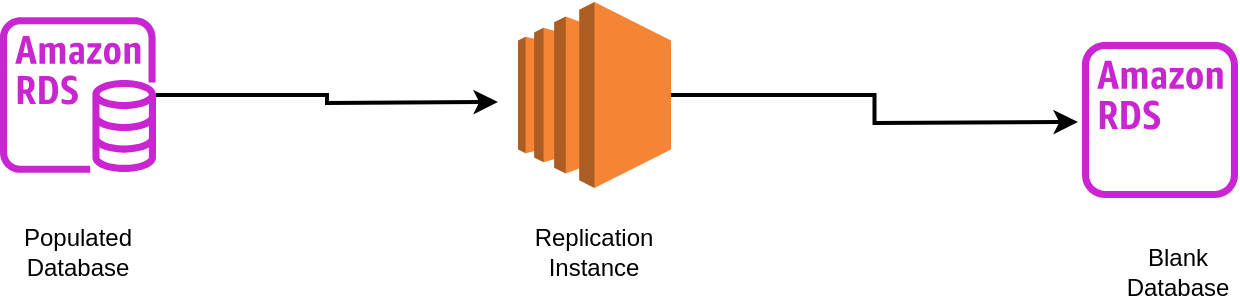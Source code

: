 <mxfile version="24.7.7">
  <diagram name="Page-1" id="TWcZuTS4wyds3eg90x-w">
    <mxGraphModel dx="907" dy="563" grid="1" gridSize="10" guides="1" tooltips="1" connect="1" arrows="1" fold="1" page="1" pageScale="1" pageWidth="850" pageHeight="1100" math="0" shadow="0">
      <root>
        <mxCell id="0" />
        <mxCell id="1" parent="0" />
        <mxCell id="Wj1ZR2QAlu0UvhN4bANK-7" style="edgeStyle=orthogonalEdgeStyle;rounded=0;orthogonalLoop=1;jettySize=auto;html=1;strokeWidth=2;" edge="1" parent="1" source="C-j20lTLKFhbkx0jmlqz-3">
          <mxGeometry relative="1" as="geometry">
            <mxPoint x="670" y="250" as="targetPoint" />
          </mxGeometry>
        </mxCell>
        <mxCell id="C-j20lTLKFhbkx0jmlqz-3" value="" style="outlineConnect=0;dashed=0;verticalLabelPosition=bottom;verticalAlign=top;align=center;html=1;shape=mxgraph.aws3.ec2;fillColor=#F58534;gradientColor=none;" parent="1" vertex="1">
          <mxGeometry x="390" y="190" width="76.5" height="93" as="geometry" />
        </mxCell>
        <mxCell id="Wj1ZR2QAlu0UvhN4bANK-1" value="Replication Instance" style="text;html=1;align=center;verticalAlign=middle;whiteSpace=wrap;rounded=0;" vertex="1" parent="1">
          <mxGeometry x="398.25" y="300" width="60" height="30" as="geometry" />
        </mxCell>
        <mxCell id="Wj1ZR2QAlu0UvhN4bANK-2" value="Populated Database" style="text;html=1;align=center;verticalAlign=middle;whiteSpace=wrap;rounded=0;" vertex="1" parent="1">
          <mxGeometry x="140" y="300" width="60" height="30" as="geometry" />
        </mxCell>
        <mxCell id="Wj1ZR2QAlu0UvhN4bANK-3" value="Blank Database" style="text;html=1;align=center;verticalAlign=middle;whiteSpace=wrap;rounded=0;" vertex="1" parent="1">
          <mxGeometry x="690" y="310" width="60" height="30" as="geometry" />
        </mxCell>
        <mxCell id="Wj1ZR2QAlu0UvhN4bANK-6" style="edgeStyle=orthogonalEdgeStyle;rounded=0;orthogonalLoop=1;jettySize=auto;html=1;strokeWidth=2;" edge="1" parent="1" source="Wj1ZR2QAlu0UvhN4bANK-4">
          <mxGeometry relative="1" as="geometry">
            <mxPoint x="380" y="240" as="targetPoint" />
          </mxGeometry>
        </mxCell>
        <mxCell id="Wj1ZR2QAlu0UvhN4bANK-4" value="" style="sketch=0;outlineConnect=0;fontColor=#232F3E;gradientColor=none;fillColor=#C925D1;strokeColor=none;dashed=0;verticalLabelPosition=bottom;verticalAlign=top;align=center;html=1;fontSize=12;fontStyle=0;aspect=fixed;pointerEvents=1;shape=mxgraph.aws4.rds_instance;" vertex="1" parent="1">
          <mxGeometry x="131" y="197.5" width="78" height="78" as="geometry" />
        </mxCell>
        <mxCell id="Wj1ZR2QAlu0UvhN4bANK-5" value="" style="sketch=0;outlineConnect=0;fontColor=#232F3E;gradientColor=none;fillColor=#C925D1;strokeColor=none;dashed=0;verticalLabelPosition=bottom;verticalAlign=top;align=center;html=1;fontSize=12;fontStyle=0;aspect=fixed;pointerEvents=1;shape=mxgraph.aws4.rds_instance_alt;" vertex="1" parent="1">
          <mxGeometry x="672" y="210" width="78" height="78" as="geometry" />
        </mxCell>
      </root>
    </mxGraphModel>
  </diagram>
</mxfile>
